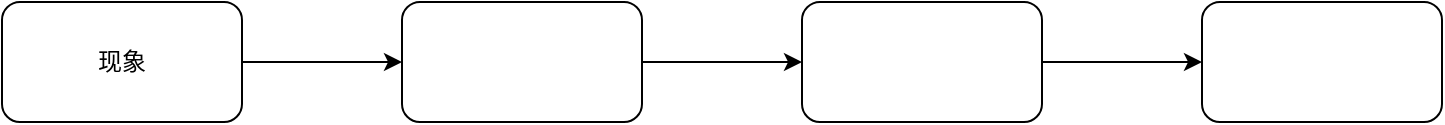 <mxfile version="21.0.6" type="github">
  <diagram name="Page-1" id="4kcIpLPUKu5Sv7il6b4U">
    <mxGraphModel dx="1050" dy="523" grid="1" gridSize="10" guides="1" tooltips="1" connect="1" arrows="1" fold="1" page="1" pageScale="1" pageWidth="827" pageHeight="1169" math="0" shadow="0">
      <root>
        <mxCell id="0" />
        <mxCell id="1" parent="0" />
        <mxCell id="Dt28t0xwf_UTfzKJX8az-3" value="" style="edgeStyle=orthogonalEdgeStyle;rounded=0;orthogonalLoop=1;jettySize=auto;html=1;" edge="1" parent="1" source="Dt28t0xwf_UTfzKJX8az-1" target="Dt28t0xwf_UTfzKJX8az-2">
          <mxGeometry relative="1" as="geometry" />
        </mxCell>
        <mxCell id="Dt28t0xwf_UTfzKJX8az-1" value="现象" style="rounded=1;whiteSpace=wrap;html=1;" vertex="1" parent="1">
          <mxGeometry x="80" y="80" width="120" height="60" as="geometry" />
        </mxCell>
        <mxCell id="Dt28t0xwf_UTfzKJX8az-5" value="" style="edgeStyle=orthogonalEdgeStyle;rounded=0;orthogonalLoop=1;jettySize=auto;html=1;" edge="1" parent="1" source="Dt28t0xwf_UTfzKJX8az-2" target="Dt28t0xwf_UTfzKJX8az-4">
          <mxGeometry relative="1" as="geometry" />
        </mxCell>
        <mxCell id="Dt28t0xwf_UTfzKJX8az-2" value="" style="whiteSpace=wrap;html=1;rounded=1;" vertex="1" parent="1">
          <mxGeometry x="280" y="80" width="120" height="60" as="geometry" />
        </mxCell>
        <mxCell id="Dt28t0xwf_UTfzKJX8az-7" value="" style="edgeStyle=orthogonalEdgeStyle;rounded=0;orthogonalLoop=1;jettySize=auto;html=1;" edge="1" parent="1" source="Dt28t0xwf_UTfzKJX8az-4" target="Dt28t0xwf_UTfzKJX8az-6">
          <mxGeometry relative="1" as="geometry" />
        </mxCell>
        <mxCell id="Dt28t0xwf_UTfzKJX8az-4" value="" style="whiteSpace=wrap;html=1;rounded=1;" vertex="1" parent="1">
          <mxGeometry x="480" y="80" width="120" height="60" as="geometry" />
        </mxCell>
        <mxCell id="Dt28t0xwf_UTfzKJX8az-6" value="" style="whiteSpace=wrap;html=1;rounded=1;" vertex="1" parent="1">
          <mxGeometry x="680" y="80" width="120" height="60" as="geometry" />
        </mxCell>
      </root>
    </mxGraphModel>
  </diagram>
</mxfile>
